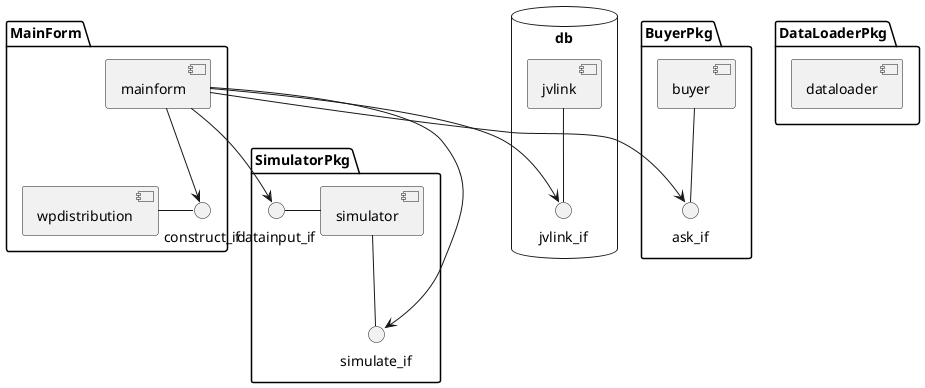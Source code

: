 @startuml

package "MainForm" {
  [wpdistribution] - construct_if
  [mainform] --> construct_if
}

database "db" {
  [jvlink]
  [jvlink] -- jvlink_if 
}

package "SimulatorPkg" {
  [simulator]
  [simulator] -left- datainput_if
  [simulator] -down- simulate_if
}

package "DataLoaderPkg" {
  [dataloader]
}

package "BuyerPkg" {
  [buyer]
  [buyer] -- ask_if
}

[mainform] --> jvlink_if
[mainform] --> datainput_if
[mainform] --> simulate_if
[mainform] --> ask_if

@enduml